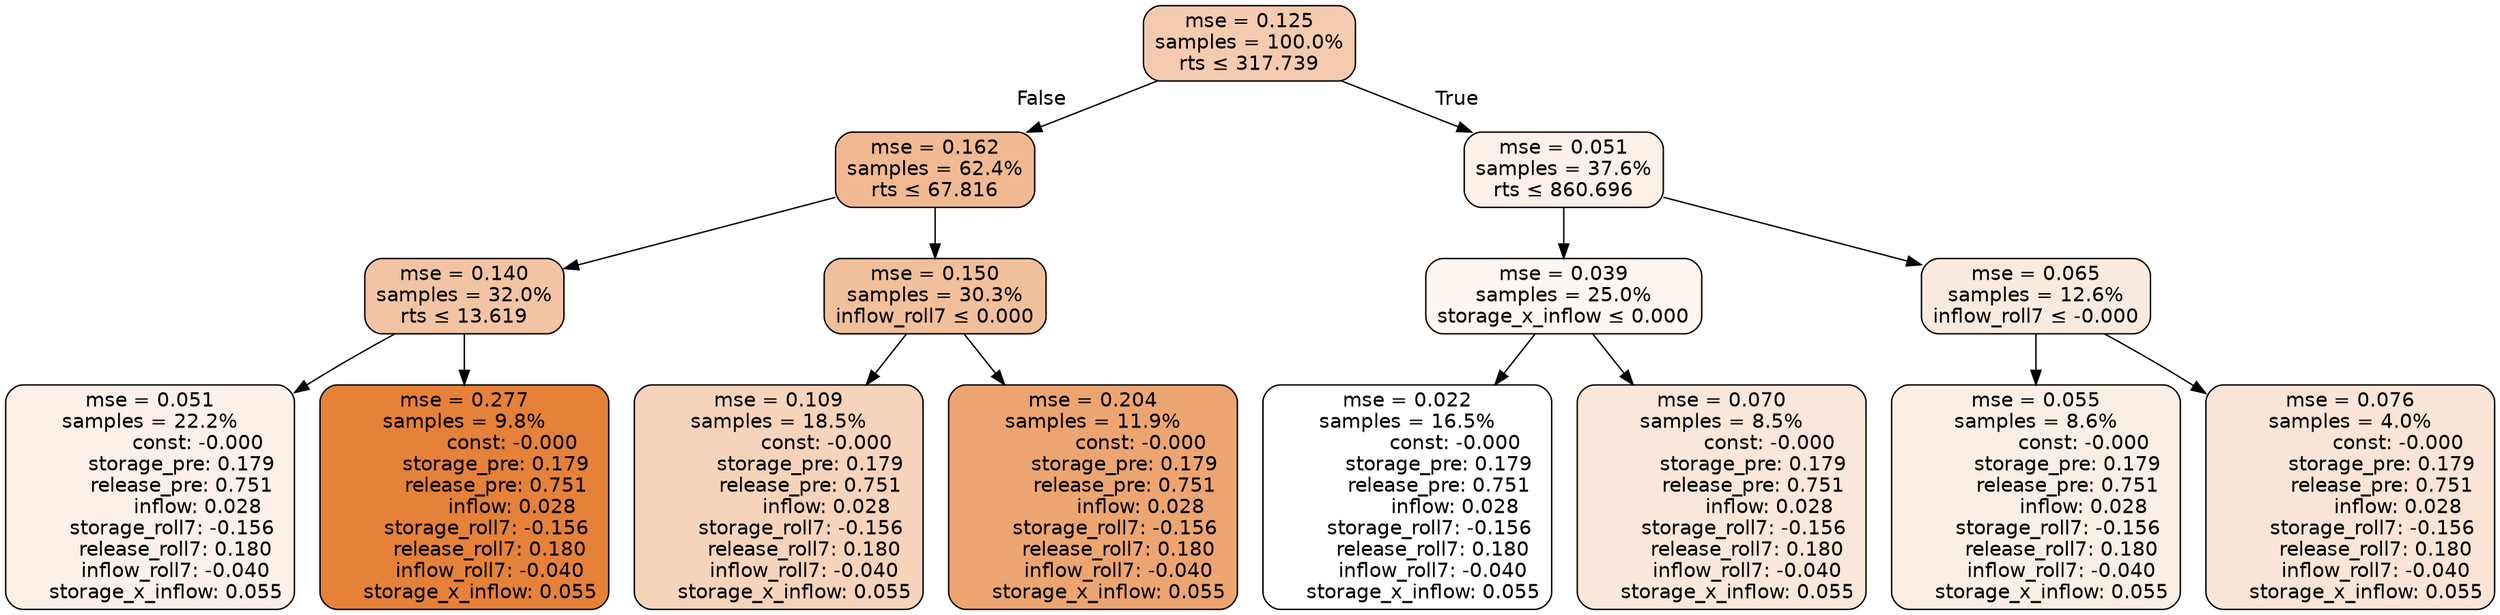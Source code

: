 digraph tree {
node [shape=rectangle, style="filled, rounded", color="black", fontname=helvetica] ;
edge [fontname=helvetica] ;
	"0" [label="mse = 0.125
samples = 100.0%
rts &le; 317.739", fillcolor="#f4cbae"]
	"1" [label="mse = 0.162
samples = 62.4%
rts &le; 67.816", fillcolor="#f0b992"]
	"2" [label="mse = 0.140
samples = 32.0%
rts &le; 13.619", fillcolor="#f2c4a3"]
	"3" [label="mse = 0.051
samples = 22.2%
               const: -0.000
          storage_pre: 0.179
          release_pre: 0.751
               inflow: 0.028
       storage_roll7: -0.156
        release_roll7: 0.180
        inflow_roll7: -0.040
     storage_x_inflow: 0.055", fillcolor="#fcf0e8"]
	"4" [label="mse = 0.277
samples = 9.8%
               const: -0.000
          storage_pre: 0.179
          release_pre: 0.751
               inflow: 0.028
       storage_roll7: -0.156
        release_roll7: 0.180
        inflow_roll7: -0.040
     storage_x_inflow: 0.055", fillcolor="#e58139"]
	"5" [label="mse = 0.150
samples = 30.3%
inflow_roll7 &le; 0.000", fillcolor="#f1bf9b"]
	"6" [label="mse = 0.109
samples = 18.5%
               const: -0.000
          storage_pre: 0.179
          release_pre: 0.751
               inflow: 0.028
       storage_roll7: -0.156
        release_roll7: 0.180
        inflow_roll7: -0.040
     storage_x_inflow: 0.055", fillcolor="#f6d3bb"]
	"7" [label="mse = 0.204
samples = 11.9%
               const: -0.000
          storage_pre: 0.179
          release_pre: 0.751
               inflow: 0.028
       storage_roll7: -0.156
        release_roll7: 0.180
        inflow_roll7: -0.040
     storage_x_inflow: 0.055", fillcolor="#eca571"]
	"8" [label="mse = 0.051
samples = 37.6%
rts &le; 860.696", fillcolor="#fcf0e8"]
	"9" [label="mse = 0.039
samples = 25.0%
storage_x_inflow &le; 0.000", fillcolor="#fdf6f1"]
	"10" [label="mse = 0.022
samples = 16.5%
               const: -0.000
          storage_pre: 0.179
          release_pre: 0.751
               inflow: 0.028
       storage_roll7: -0.156
        release_roll7: 0.180
        inflow_roll7: -0.040
     storage_x_inflow: 0.055", fillcolor="#ffffff"]
	"11" [label="mse = 0.070
samples = 8.5%
               const: -0.000
          storage_pre: 0.179
          release_pre: 0.751
               inflow: 0.028
       storage_roll7: -0.156
        release_roll7: 0.180
        inflow_roll7: -0.040
     storage_x_inflow: 0.055", fillcolor="#fae7d9"]
	"12" [label="mse = 0.065
samples = 12.6%
inflow_roll7 &le; -0.000", fillcolor="#fae9dd"]
	"13" [label="mse = 0.055
samples = 8.6%
               const: -0.000
          storage_pre: 0.179
          release_pre: 0.751
               inflow: 0.028
       storage_roll7: -0.156
        release_roll7: 0.180
        inflow_roll7: -0.040
     storage_x_inflow: 0.055", fillcolor="#fbeee5"]
	"14" [label="mse = 0.076
samples = 4.0%
               const: -0.000
          storage_pre: 0.179
          release_pre: 0.751
               inflow: 0.028
       storage_roll7: -0.156
        release_roll7: 0.180
        inflow_roll7: -0.040
     storage_x_inflow: 0.055", fillcolor="#f9e4d5"]

	"0" -> "1" [labeldistance=2.5, labelangle=45, headlabel="False"]
	"1" -> "2"
	"2" -> "3"
	"2" -> "4"
	"1" -> "5"
	"5" -> "6"
	"5" -> "7"
	"0" -> "8" [labeldistance=2.5, labelangle=-45, headlabel="True"]
	"8" -> "9"
	"9" -> "10"
	"9" -> "11"
	"8" -> "12"
	"12" -> "13"
	"12" -> "14"
}
